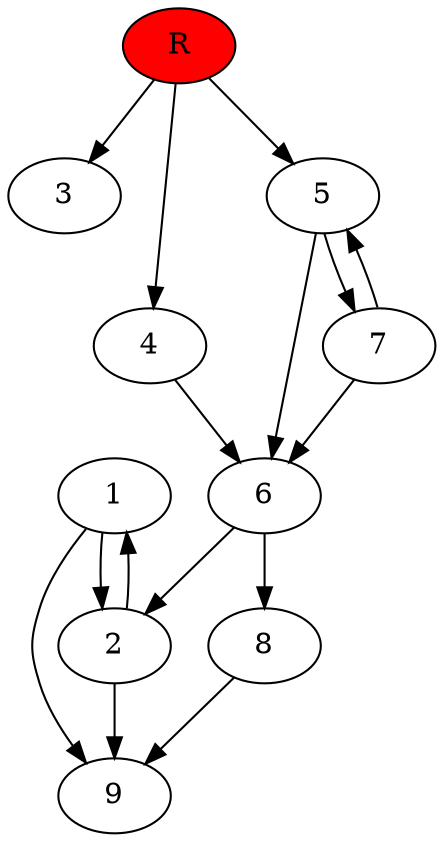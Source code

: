 digraph prb7247 {
	1
	2
	3
	4
	5
	6
	7
	8
	R [fillcolor="#ff0000" style=filled]
	1 -> 2
	1 -> 9
	2 -> 1
	2 -> 9
	4 -> 6
	5 -> 6
	5 -> 7
	6 -> 2
	6 -> 8
	7 -> 5
	7 -> 6
	8 -> 9
	R -> 3
	R -> 4
	R -> 5
}

